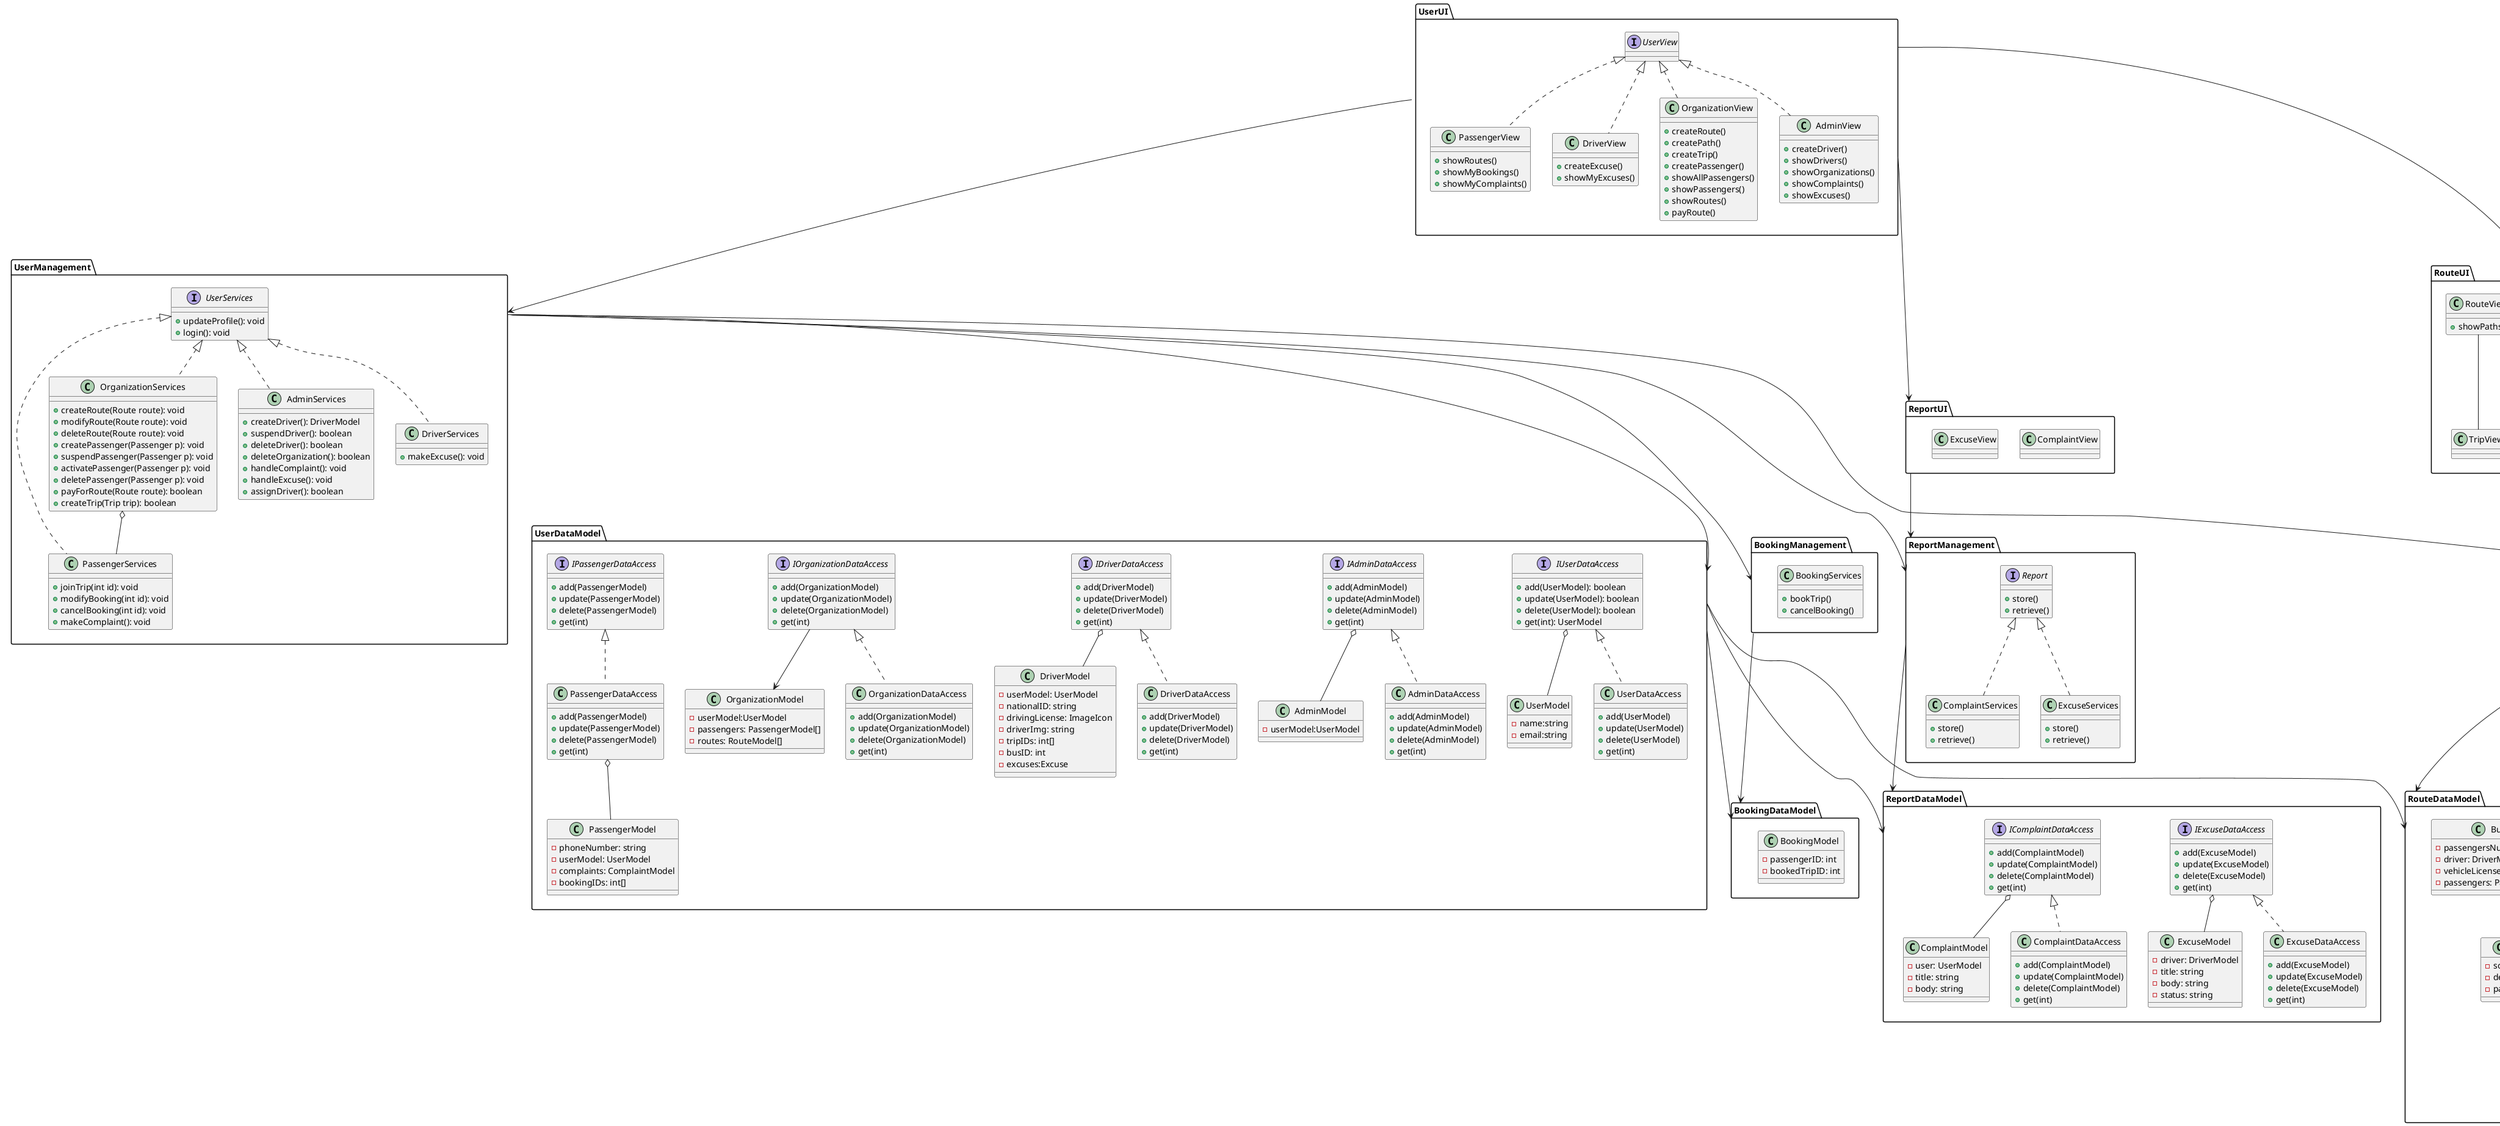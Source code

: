 @startuml class-diagram


package UserUI {
    interface UserView {

    }

    class OrganizationView {
        +createRoute()
        +createPath()
        +createTrip()
        +createPassenger()
        +showAllPassengers()
        ' include suspend, activate and delete
        +showPassengers()
        ' include suspend, activate and delete
        +showRoutes()
        +payRoute()
    }

    class AdminView {
        +createDriver()
        +showDrivers()
        ' include suspend, activate and delete
        +showOrganizations()
        ' include suspend, activate and delete
        +showComplaints()
        ' includes handle them
        +showExcuses()
        ' includes handle them
    }

    ' check facebook group chat
    class PassengerView {
        +showRoutes()
        ' includes show paths, trips and book them
        +showMyBookings()
        +showMyComplaints()
        ' includes making new ones
    }

    ' el stops fl path el mfrood mn no3 StopModel
    ' 5aleena fl asasyat
    ' yb2a enta 3ayz class booking
    class DriverView {
        +createExcuse()
        +showMyExcuses()
    }
}

package RouteUI {
    class TripView {

    }

    class RouteView {
        +showPaths()
    }
}

package ReportUI {
    class ComplaintView {

    }

    class ExcuseView {

    }
}

package ReportManagement {
    interface Report {
        +store()
        +retrieve()
    }

    class ComplaintServices {
        +store()
        +retrieve()
    }

    class ExcuseServices {
        +store()
        +retrieve()
    }
}

package UserManagement {
    interface UserServices {
        +updateProfile(): void
        +login(): void
    }

    class AdminServices {
        +createDriver(): DriverModel
        +suspendDriver(): boolean
        +deleteDriver(): boolean
        +deleteOrganization(): boolean
        +handleComplaint(): void
        +handleExcuse(): void
        +assignDriver(): boolean
    }

    class DriverServices {
        +makeExcuse(): void
    }

    class PassengerServices {
        +joinTrip(int id): void
        +modifyBooking(int id): void
        +cancelBooking(int id): void
        +makeComplaint(): void
    }

    ' maybe
    class OrganizationServices {
        +createRoute(Route route): void
        +modifyRoute(Route route): void
        +deleteRoute(Route route): void
        +createPassenger(Passenger p): void
        +suspendPassenger(Passenger p): void
        +activatePassenger(Passenger p): void
        +deletePassenger(Passenger p): void
        +payForRoute(Route route): boolean
        +createTrip(Trip trip): boolean
    }
}


' 7araka say3a awiiiiiii
package RouteManagement {
    'Each route contains multiple paths'
    'Each route contains source and destination only'
    'Each path contains multiple stops'
    'Each path contains multiple trips'
    'Each trip has one start time'
    class RouteServices {
        +getTrip(TripModel): boolean
        +getAllTrips(): TripModel[]
    }

    class TripServices {
        -bus: BusModel
        -startTime: datetime
        +assignDriver(BusModel, DriverModel): boolean
        +isCompleted(): boolean
    }

    class PathServices {
        +getAllStops(): boolean
        +addStops(StopModel): boolean
    }
}

' bos 3ade el members dlw2ty 5leena fl packaging
package BookingManagement {
    class BookingServices {
        +bookTrip()
        +cancelBooking()
    }
}

package UserDataModel {
    class UserModel {
        -name:string
        -email:string
    }

    class AdminModel {
        -userModel:UserModel
    }

    ' yes
    class PassengerModel {
        -phoneNumber: string
        -userModel: UserModel
        -complaints: ComplaintModel
        -bookingIDs: int[]
        ' booked by the passenger
    }

    class OrganizationModel {
        -userModel:UserModel
        -passengers: PassengerModel[]
        -routes: RouteModel[]
    }

    ' howa bus id da byt8yr kol ad eh?
    ' eshm3na kol youm
    ' momken yso2 aktar mn marra fl youm
    ' 3ashan 5atrk bs
    class DriverModel {
        -userModel: UserModel
        -nationalID: string
        -drivingLicense: ImageIcon
        -driverImg: string
        -tripIDs: int[]
        -busID: int
        -excuses:Excuse
    }

    interface IUserDataAccess {
        +add(UserModel): boolean
        +update(UserModel): boolean
        +delete(UserModel): boolean
        +get(int): UserModel
    }

    interface IAdminDataAccess {
        +add(AdminModel)
        +update(AdminModel)
        +delete(AdminModel)
        +get(int)
    }

    interface IDriverDataAccess {
        +add(DriverModel)
        +update(DriverModel)
        +delete(DriverModel)
        +get(int)
    }

    interface IOrganizationDataAccess {
        +add(OrganizationModel)
        +update(OrganizationModel)
        +delete(OrganizationModel)
        +get(int)
    }

    interface IPassengerDataAccess {
        +add(PassengerModel)
        +update(PassengerModel)
        +delete(PassengerModel)
        +get(int)
    }

    class UserDataAccess {
        +add(UserModel)
        +update(UserModel)
        +delete(UserModel)
        +get(int)
    }

    class AdminDataAccess {
        +add(AdminModel)
        +update(AdminModel)
        +delete(AdminModel)
        +get(int)
    }

    class DriverDataAccess {
        +add(DriverModel)
        +update(DriverModel)
        +delete(DriverModel)
        +get(int)
    }

    class OrganizationDataAccess {
        +add(OrganizationModel)
        +update(OrganizationModel)
        +delete(OrganizationModel)
        +get(int)
    }

    class PassengerDataAccess {
        +add(PassengerModel)
        +update(PassengerModel)
        +delete(PassengerModel)
        +get(int)
    }
}

package ReportDataModel {
    class ExcuseModel {
        -driver: DriverModel
        -title: string
        -body: string
        -status: string
    }

    class ComplaintModel {
        -user: UserModel
        -title: string
        -body: string
    }

    interface IExcuseDataAccess {
        +add(ExcuseModel)
        +update(ExcuseModel)
        +delete(ExcuseModel)
        +get(int)
    }

    interface IComplaintDataAccess {
        +add(ComplaintModel)
        +update(ComplaintModel)
        +delete(ComplaintModel)
        +get(int)
    }

    class ExcuseDataAccess {
        +add(ExcuseModel)
        +update(ExcuseModel)
        +delete(ExcuseModel)
        +get(int)
    }

    class ComplaintDataAccess {
        +add(ComplaintModel)
        +update(ComplaintModel)
        +delete(ComplaintModel)
        +get(int)
    }
}

package RouteDataModel {
    class PathModel {
        -stops: Stop[]
        -trips: Trip[]
        -start: datetime
        -end: datetime
    }

    class RouteModel {
        -source: string
        -destination: string
        -paths: Path[]
    }

    class StopModel {
        -name: string
        -longitude: double
        -latitude: double
    }

    class TripModel {
        -date: datetime
        -busCount: int
        -busIDs: int[]
    }

    interface IRouteDataAccess {
        +add(RouteModel)
        +update(RouteModel)
        +delete(RouteModel)
        +get(int)
    }

    class RouteDataAccess {
        +add(RouteModel)
        +update(RouteModel)
        +delete(RouteModel)
        +get(int)
    }

    class BusModel {
        -passengersNumber: int
        -driver: DriverModel
        -vehicleLicense: ImageIcon
        -passengers: PassengerModel[]
    }
}

' daloo3t el models
package BookingDataModel {
    class BookingModel {
        -passengerID: int
        -bookedTripID: int
    }
}

UserServices <|.. DriverServices
UserServices <|.. OrganizationServices
UserServices <|.. PassengerServices
UserServices <|.. AdminServices

Report <|.. ExcuseServices
Report <|.. ComplaintServices

OrganizationServices o-- PassengerServices

RouteServices "1" o-- "n" PathServices
PathServices "1" o-- "n" TripServices

IUserDataAccess <|.. UserDataAccess
IUserDataAccess o-- UserModel

IAdminDataAccess <|.. AdminDataAccess
IAdminDataAccess o-- AdminModel

IComplaintDataAccess <|.. ComplaintDataAccess
IComplaintDataAccess o-- ComplaintModel

IDriverDataAccess <|.. DriverDataAccess
IDriverDataAccess o-- DriverModel

IPassengerDataAccess <|.. PassengerDataAccess
PassengerDataAccess o-- PassengerModel

IOrganizationDataAccess <|.. OrganizationDataAccess
IOrganizationDataAccess --> OrganizationModel

IExcuseDataAccess <|.. ExcuseDataAccess
IExcuseDataAccess o-- ExcuseModel

IRouteDataAccess <|.. RouteDataAccess
IRouteDataAccess o-- RouteModel

TripModel --o PathModel
PathModel o-- StopModel

UserView <|.. OrganizationView
UserView <|.. AdminView
UserView <|.. PassengerView
UserView <|.. DriverView

RouteView -- TripView


UserUI ---> RouteUI
UserUI ---> ReportUI

UserUI ---> UserManagement
RouteUI ---> RouteManagement
ReportUI --> ReportManagement

UserManagement ---> RouteManagement
UserManagement ---> BookingManagement
UserManagement ---> ReportManagement

UserManagement -> UserDataModel
ReportManagement ---> ReportDataModel
RouteManagement ---> RouteDataModel
BookingManagement ---> BookingDataModel

UserDataModel ---> RouteDataModel
UserDataModel ---> BookingDataModel
UserDataModel ---> ReportDataModel

@enduml